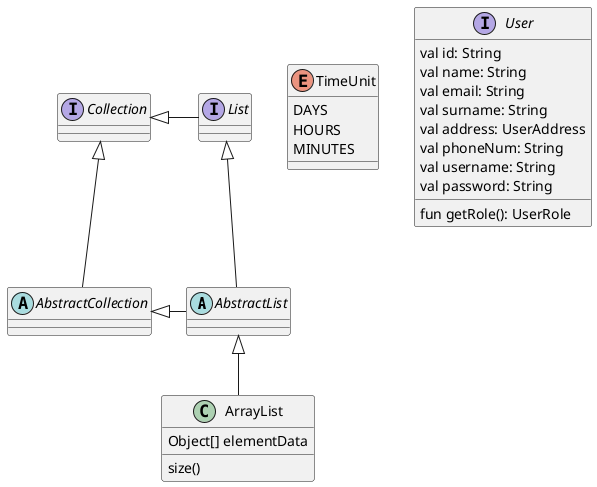 @startuml
'https://plantuml.com/class-diagram

abstract class AbstractList
abstract AbstractCollection
interface List
interface Collection

List <|-- AbstractList
Collection <|-- AbstractCollection

Collection <|- List
AbstractCollection <|- AbstractList
AbstractList <|-- ArrayList

class ArrayList {
Object[] elementData
size()
}

enum TimeUnit {
DAYS
HOURS
MINUTES
}


interface User {

    val id: String
    val name: String
    val email: String
    val surname: String
    val address: UserAddress
    val phoneNum: String
    val username: String
    val password: String

    fun getRole(): UserRole
}


@enduml